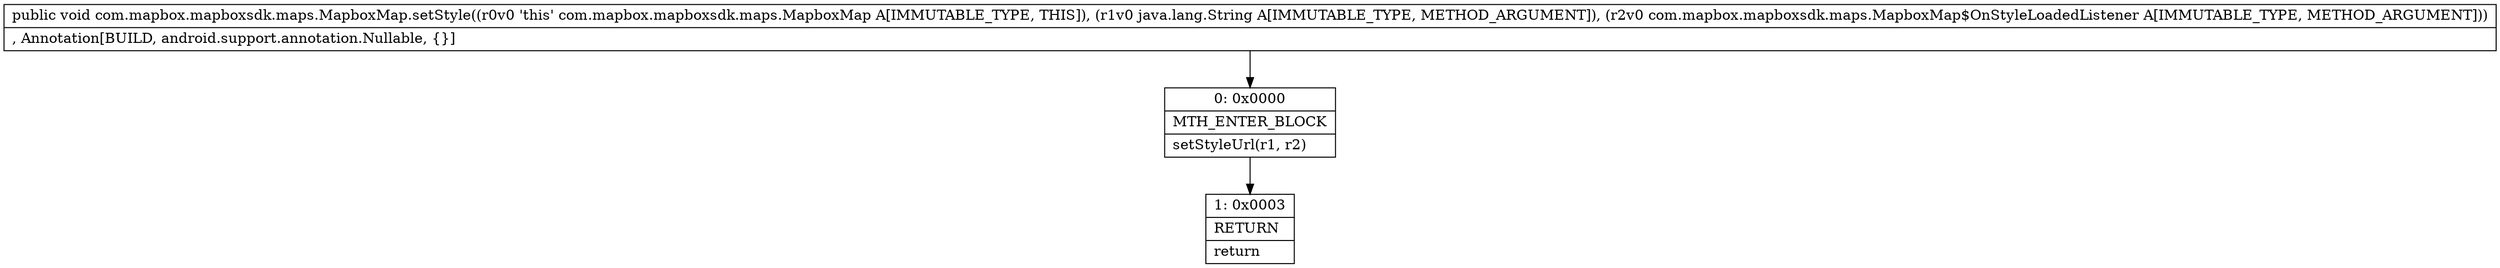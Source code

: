 digraph "CFG forcom.mapbox.mapboxsdk.maps.MapboxMap.setStyle(Ljava\/lang\/String;Lcom\/mapbox\/mapboxsdk\/maps\/MapboxMap$OnStyleLoadedListener;)V" {
Node_0 [shape=record,label="{0\:\ 0x0000|MTH_ENTER_BLOCK\l|setStyleUrl(r1, r2)\l}"];
Node_1 [shape=record,label="{1\:\ 0x0003|RETURN\l|return\l}"];
MethodNode[shape=record,label="{public void com.mapbox.mapboxsdk.maps.MapboxMap.setStyle((r0v0 'this' com.mapbox.mapboxsdk.maps.MapboxMap A[IMMUTABLE_TYPE, THIS]), (r1v0 java.lang.String A[IMMUTABLE_TYPE, METHOD_ARGUMENT]), (r2v0 com.mapbox.mapboxsdk.maps.MapboxMap$OnStyleLoadedListener A[IMMUTABLE_TYPE, METHOD_ARGUMENT]))  | , Annotation[BUILD, android.support.annotation.Nullable, \{\}]\l}"];
MethodNode -> Node_0;
Node_0 -> Node_1;
}

